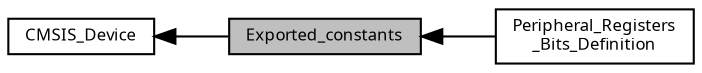 digraph "Exported_constants"
{
  edge [fontname="Sans",fontsize="8",labelfontname="Sans",labelfontsize="8"];
  node [fontname="Sans",fontsize="8",shape=record];
  rankdir=LR;
  Node0 [label="Exported_constants",height=0.2,width=0.4,color="black", fillcolor="grey75", style="filled", fontcolor="black"];
  Node2 [label="Peripheral_Registers\l_Bits_Definition",height=0.2,width=0.4,color="black", fillcolor="white", style="filled",URL="$group___peripheral___registers___bits___definition.html"];
  Node1 [label="CMSIS_Device",height=0.2,width=0.4,color="black", fillcolor="white", style="filled",URL="$group___c_m_s_i_s___device.html"];
  Node1->Node0 [shape=plaintext, dir="back", style="solid"];
  Node0->Node2 [shape=plaintext, dir="back", style="solid"];
}
